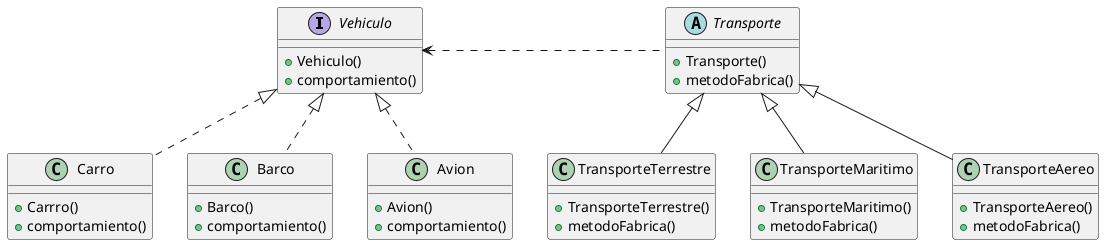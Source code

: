 @startuml
interface Vehiculo{

    +Vehiculo()
    +comportamiento()
}
class Carro implements Vehiculo{

    +Carrro()
    +comportamiento()
}
class Barco implements Vehiculo{

    +Barco()
    +comportamiento()
}
class Avion implements Vehiculo{

    +Avion()
    +comportamiento()
}
abstract class Transporte{

    +Transporte()
    +metodoFabrica()
}
class TransporteTerrestre extends Transporte{

    +TransporteTerrestre()
    +metodoFabrica()
}
class TransporteMaritimo extends Transporte{

    +TransporteMaritimo()
    +metodoFabrica()
}
class TransporteAereo extends Transporte{

    +TransporteAereo()
    +metodoFabrica()
}

Vehiculo <. Transporte




@enduml